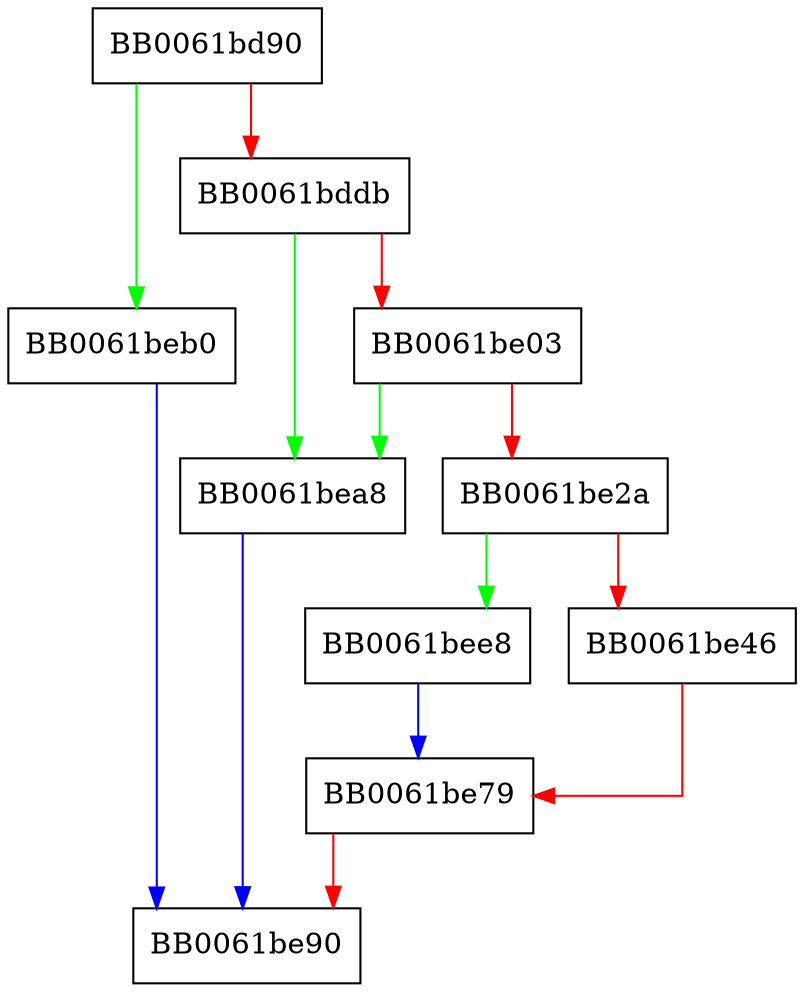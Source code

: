 digraph b2i_RSA_PVK_bio_ex {
  node [shape="box"];
  graph [splines=ortho];
  BB0061bd90 -> BB0061beb0 [color="green"];
  BB0061bd90 -> BB0061bddb [color="red"];
  BB0061bddb -> BB0061bea8 [color="green"];
  BB0061bddb -> BB0061be03 [color="red"];
  BB0061be03 -> BB0061bea8 [color="green"];
  BB0061be03 -> BB0061be2a [color="red"];
  BB0061be2a -> BB0061bee8 [color="green"];
  BB0061be2a -> BB0061be46 [color="red"];
  BB0061be46 -> BB0061be79 [color="red"];
  BB0061be79 -> BB0061be90 [color="red"];
  BB0061bea8 -> BB0061be90 [color="blue"];
  BB0061beb0 -> BB0061be90 [color="blue"];
  BB0061bee8 -> BB0061be79 [color="blue"];
}